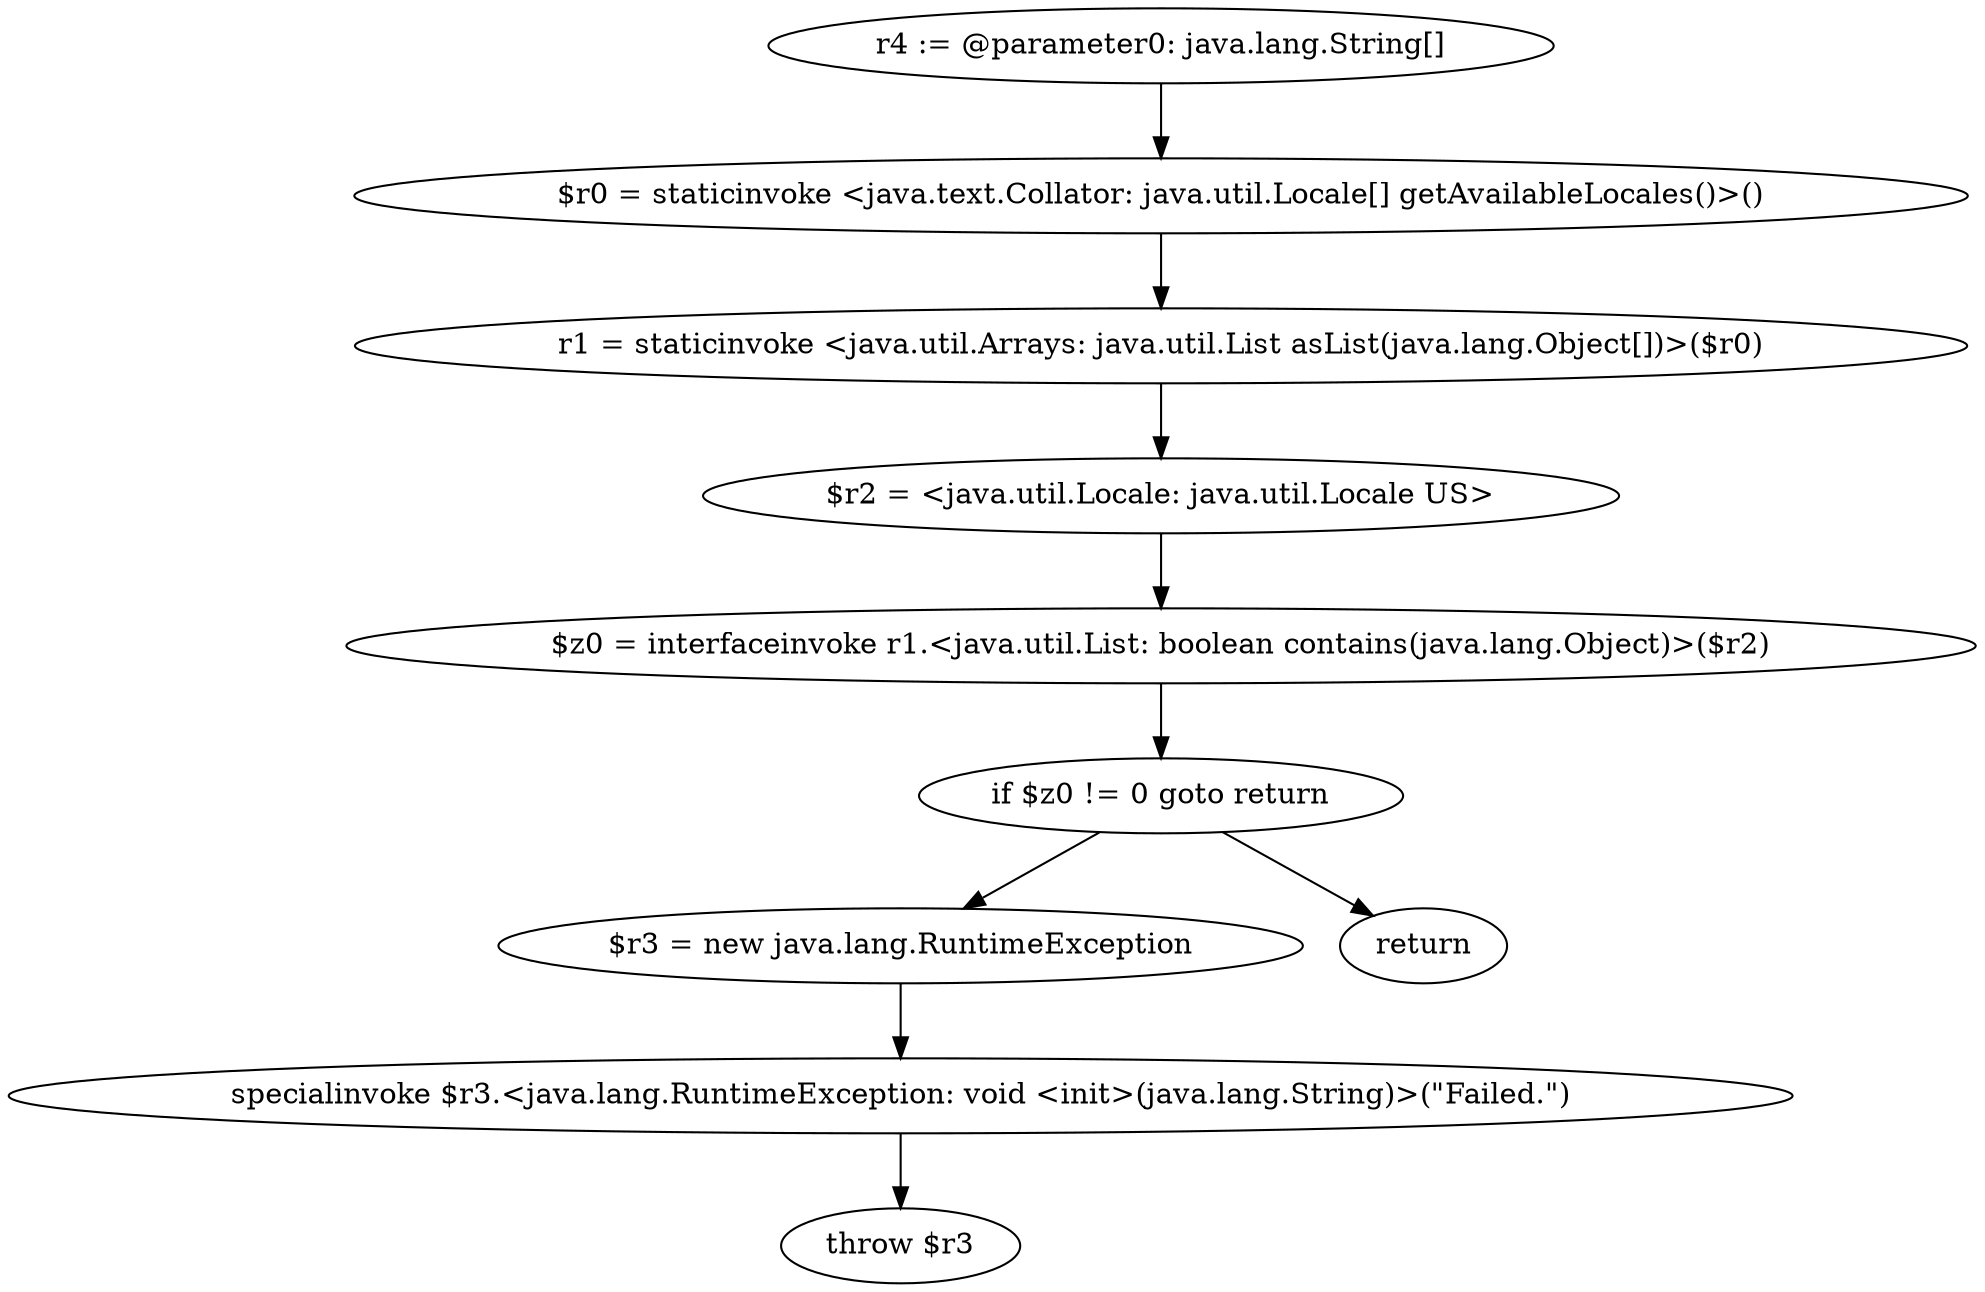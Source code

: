 digraph "unitGraph" {
    "r4 := @parameter0: java.lang.String[]"
    "$r0 = staticinvoke <java.text.Collator: java.util.Locale[] getAvailableLocales()>()"
    "r1 = staticinvoke <java.util.Arrays: java.util.List asList(java.lang.Object[])>($r0)"
    "$r2 = <java.util.Locale: java.util.Locale US>"
    "$z0 = interfaceinvoke r1.<java.util.List: boolean contains(java.lang.Object)>($r2)"
    "if $z0 != 0 goto return"
    "$r3 = new java.lang.RuntimeException"
    "specialinvoke $r3.<java.lang.RuntimeException: void <init>(java.lang.String)>(\"Failed.\")"
    "throw $r3"
    "return"
    "r4 := @parameter0: java.lang.String[]"->"$r0 = staticinvoke <java.text.Collator: java.util.Locale[] getAvailableLocales()>()";
    "$r0 = staticinvoke <java.text.Collator: java.util.Locale[] getAvailableLocales()>()"->"r1 = staticinvoke <java.util.Arrays: java.util.List asList(java.lang.Object[])>($r0)";
    "r1 = staticinvoke <java.util.Arrays: java.util.List asList(java.lang.Object[])>($r0)"->"$r2 = <java.util.Locale: java.util.Locale US>";
    "$r2 = <java.util.Locale: java.util.Locale US>"->"$z0 = interfaceinvoke r1.<java.util.List: boolean contains(java.lang.Object)>($r2)";
    "$z0 = interfaceinvoke r1.<java.util.List: boolean contains(java.lang.Object)>($r2)"->"if $z0 != 0 goto return";
    "if $z0 != 0 goto return"->"$r3 = new java.lang.RuntimeException";
    "if $z0 != 0 goto return"->"return";
    "$r3 = new java.lang.RuntimeException"->"specialinvoke $r3.<java.lang.RuntimeException: void <init>(java.lang.String)>(\"Failed.\")";
    "specialinvoke $r3.<java.lang.RuntimeException: void <init>(java.lang.String)>(\"Failed.\")"->"throw $r3";
}
